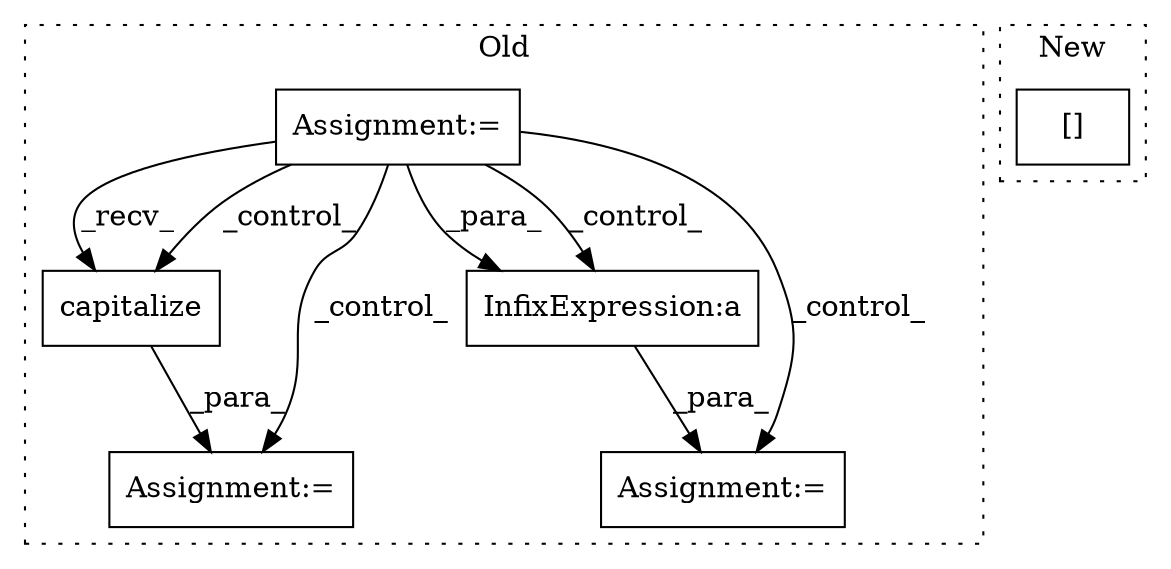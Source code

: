 digraph G {
subgraph cluster0 {
1 [label="capitalize" a="32" s="6732" l="12" shape="box"];
3 [label="Assignment:=" a="7" s="6479,6563" l="57,2" shape="box"];
4 [label="Assignment:=" a="7" s="6725" l="1" shape="box"];
5 [label="InfixExpression:a" a="27" s="6671" l="3" shape="box"];
6 [label="Assignment:=" a="7" s="6643" l="1" shape="box"];
label = "Old";
style="dotted";
}
subgraph cluster1 {
2 [label="[]" a="2" s="20915,20925" l="6,1" shape="box"];
label = "New";
style="dotted";
}
1 -> 4 [label="_para_"];
3 -> 5 [label="_para_"];
3 -> 6 [label="_control_"];
3 -> 4 [label="_control_"];
3 -> 5 [label="_control_"];
3 -> 1 [label="_recv_"];
3 -> 1 [label="_control_"];
5 -> 6 [label="_para_"];
}